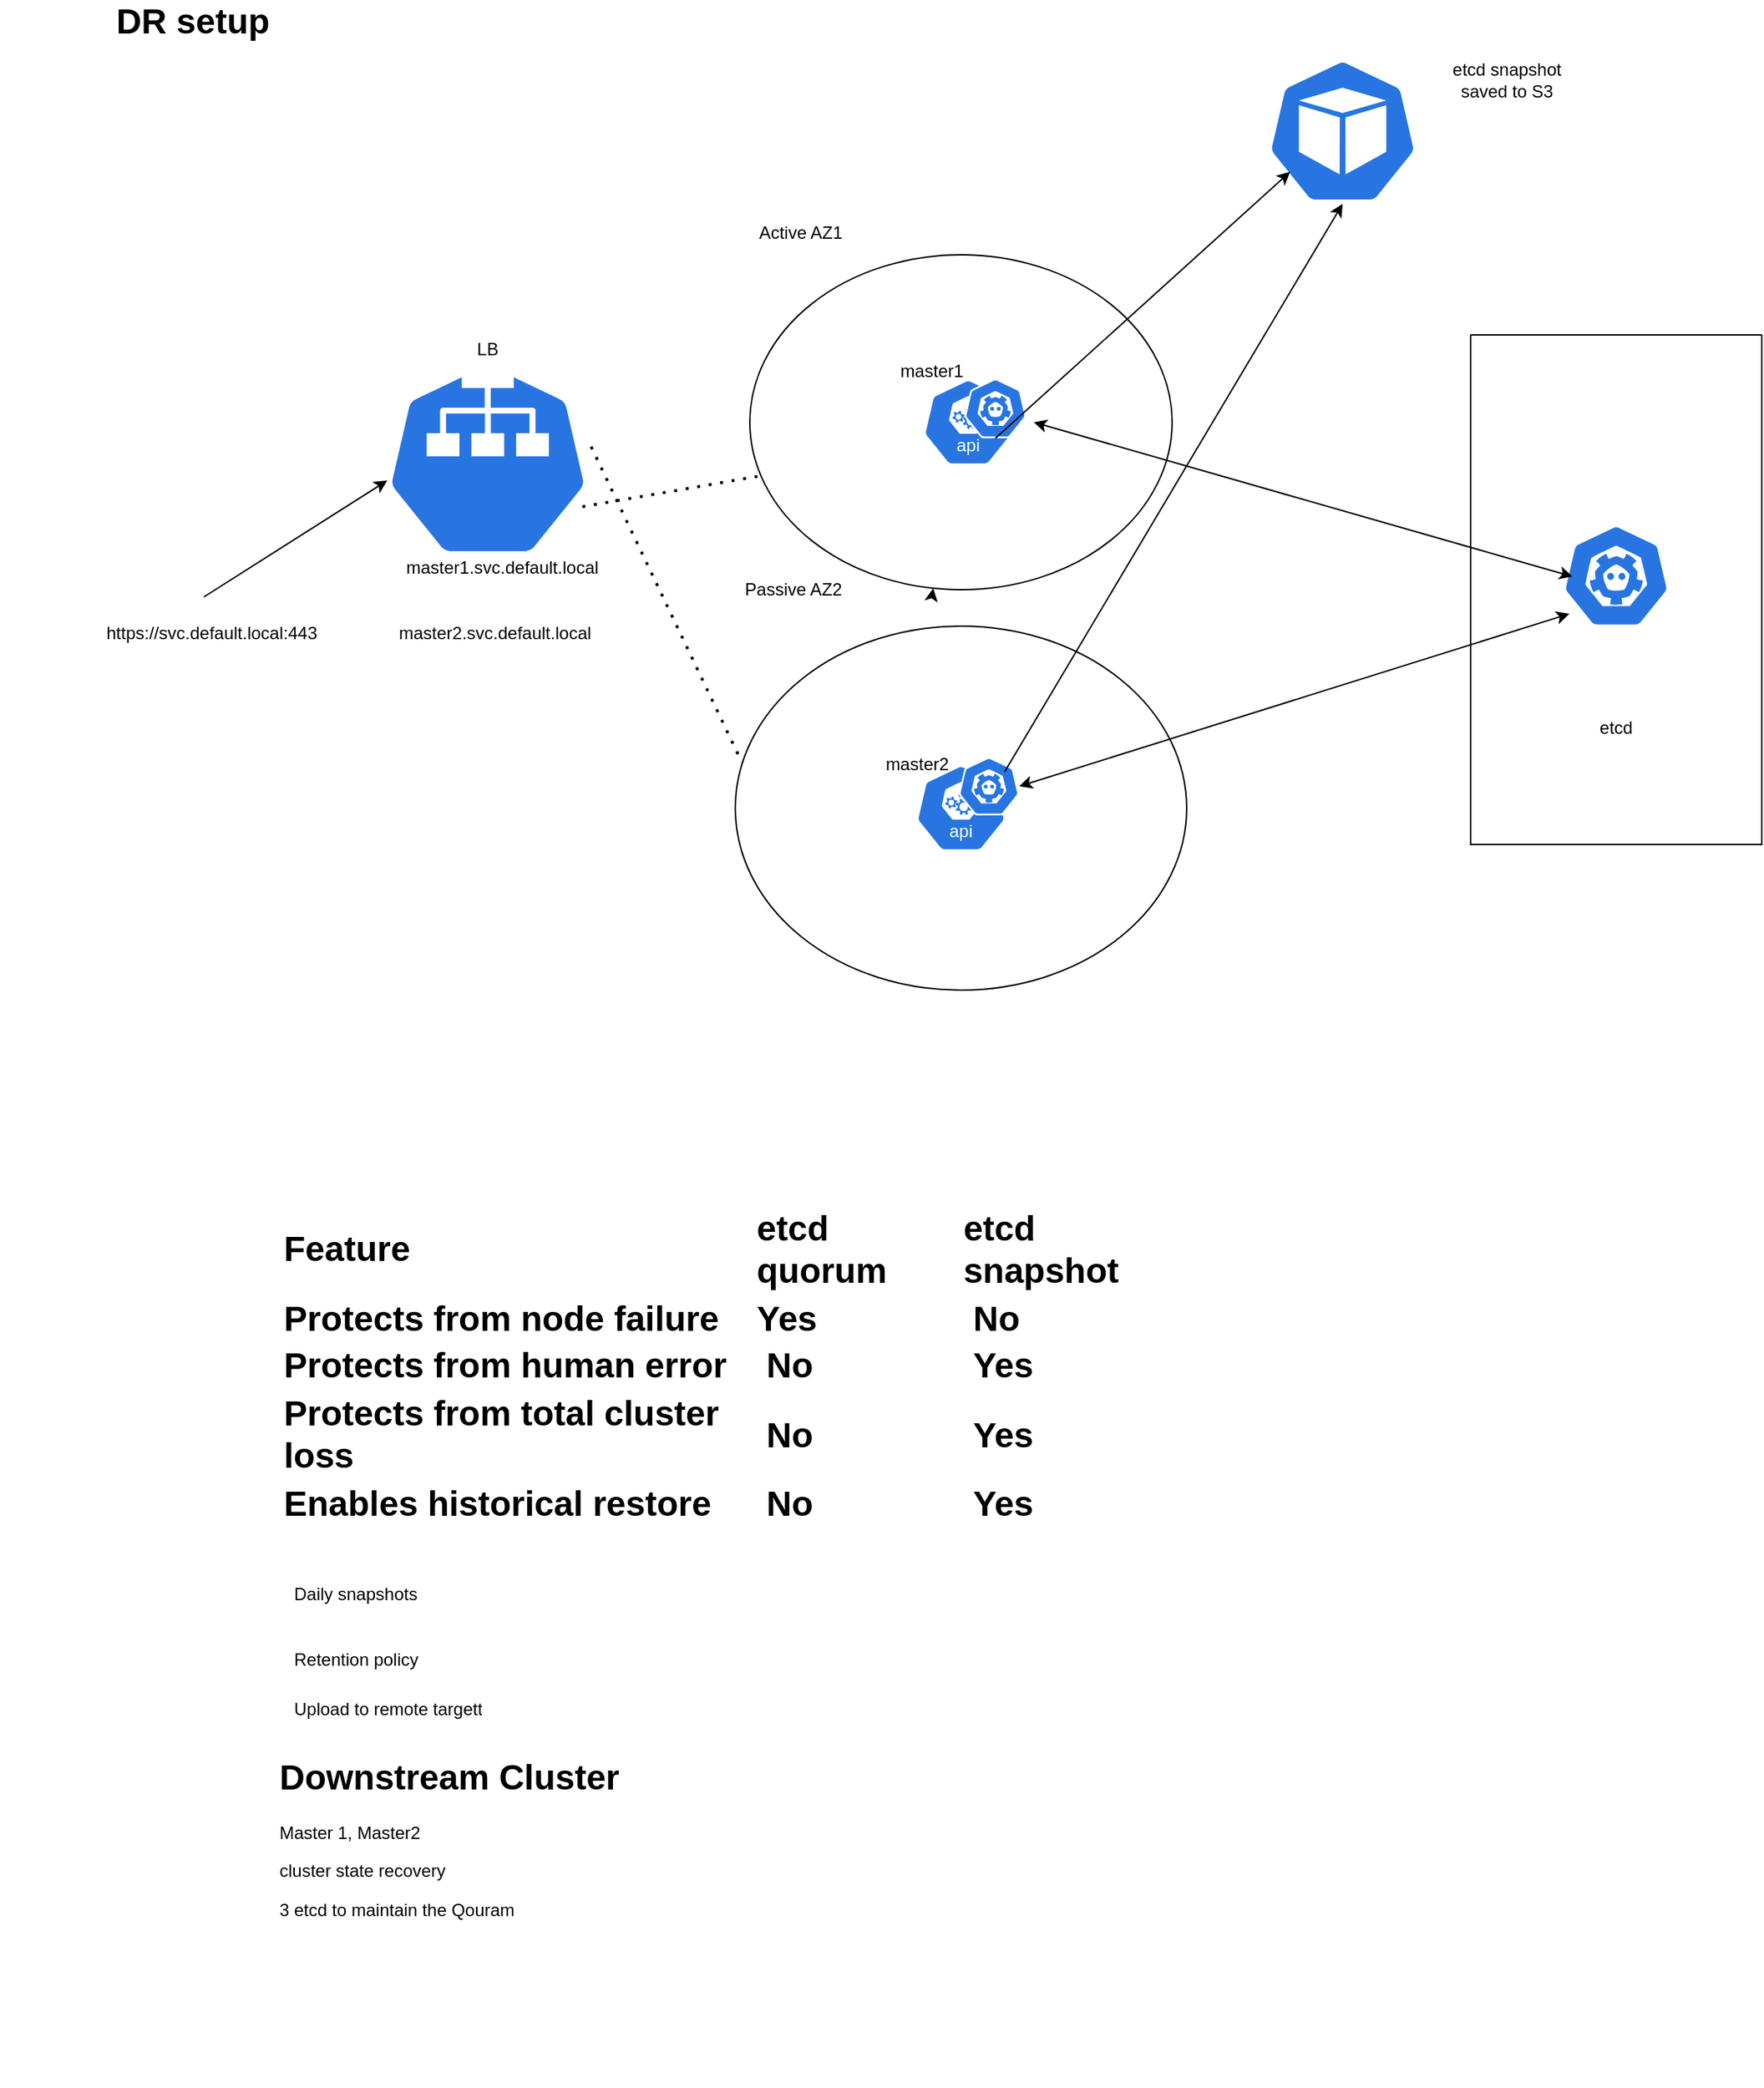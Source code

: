 <mxfile version="26.2.14">
  <diagram name="Page-1" id="NMaMU0YShbcW4j1aVm71">
    <mxGraphModel dx="2095" dy="1811" grid="1" gridSize="10" guides="1" tooltips="1" connect="1" arrows="1" fold="1" page="1" pageScale="1" pageWidth="850" pageHeight="1100" math="0" shadow="0">
      <root>
        <mxCell id="0" />
        <mxCell id="1" parent="0" />
        <mxCell id="zbFU5S9o21hl_2Vw8V04-2" value="" style="ellipse;whiteSpace=wrap;html=1;" vertex="1" parent="1">
          <mxGeometry x="405" y="300" width="310" height="250" as="geometry" />
        </mxCell>
        <mxCell id="zbFU5S9o21hl_2Vw8V04-3" value="" style="shape=mxgraph.kubernetes.icon2;whiteSpace=wrap;html=1;boundedLbl=1;backgroundOutline=1;size=15;aspect=fixed;sketch=0;dashed=0;whitespace=wrap;verticalLabelPosition=bottom;verticalAlign=top;fillColor=#2875E2;strokeColor=#ffffff;points=[[0.005,0.63,0],[0.1,0.2,0],[0.9,0.2,0],[0.5,0,0],[0.995,0.63,0],[0.72,0.99,0],[0.5,1,0],[0.28,0.99,0]];prIcon=svc;" vertex="1" parent="1">
          <mxGeometry x="165" y="60" width="140" height="250" as="geometry" />
        </mxCell>
        <mxCell id="zbFU5S9o21hl_2Vw8V04-4" value="" style="endArrow=classic;html=1;rounded=0;entryX=0.007;entryY=0.56;entryDx=0;entryDy=0;entryPerimeter=0;" edge="1" parent="1" target="zbFU5S9o21hl_2Vw8V04-3">
          <mxGeometry width="50" height="50" relative="1" as="geometry">
            <mxPoint x="40" y="280" as="sourcePoint" />
            <mxPoint x="90" y="230" as="targetPoint" />
          </mxGeometry>
        </mxCell>
        <mxCell id="zbFU5S9o21hl_2Vw8V04-5" value="" style="endArrow=none;dashed=1;html=1;dashPattern=1 3;strokeWidth=2;rounded=0;entryX=0.167;entryY=0.887;entryDx=0;entryDy=0;entryPerimeter=0;" edge="1" parent="1">
          <mxGeometry width="50" height="50" relative="1" as="geometry">
            <mxPoint x="300" y="218" as="sourcePoint" />
            <mxPoint x="461.68" y="190" as="targetPoint" />
          </mxGeometry>
        </mxCell>
        <mxCell id="zbFU5S9o21hl_2Vw8V04-7" value="" style="endArrow=none;dashed=1;html=1;dashPattern=1 3;strokeWidth=2;rounded=0;exitX=1.007;exitY=0.467;exitDx=0;exitDy=0;exitPerimeter=0;entryX=0.013;entryY=0.37;entryDx=0;entryDy=0;entryPerimeter=0;" edge="1" parent="1" source="zbFU5S9o21hl_2Vw8V04-3" target="zbFU5S9o21hl_2Vw8V04-2">
          <mxGeometry width="50" height="50" relative="1" as="geometry">
            <mxPoint x="360" y="340" as="sourcePoint" />
            <mxPoint x="410" y="290" as="targetPoint" />
          </mxGeometry>
        </mxCell>
        <mxCell id="zbFU5S9o21hl_2Vw8V04-8" value="&lt;b&gt;&lt;font style=&quot;font-size: 24px;&quot;&gt;DR setup&lt;/font&gt;&lt;/b&gt;" style="text;html=1;align=center;verticalAlign=middle;whiteSpace=wrap;rounded=0;" vertex="1" parent="1">
          <mxGeometry x="-100" y="-130" width="265" height="30" as="geometry" />
        </mxCell>
        <mxCell id="zbFU5S9o21hl_2Vw8V04-9" value="&lt;h1 style=&quot;margin-top: 0px;&quot;&gt;Downstream Cluster&lt;/h1&gt;&lt;p&gt;Master 1, Master2&lt;/p&gt;&lt;p&gt;cluster state recovery&lt;/p&gt;&lt;p&gt;3 etcd to maintain the Qouram&lt;/p&gt;" style="text;html=1;whiteSpace=wrap;overflow=hidden;rounded=0;" vertex="1" parent="1">
          <mxGeometry x="90" y="1070" width="280" height="230" as="geometry" />
        </mxCell>
        <mxCell id="zbFU5S9o21hl_2Vw8V04-10" value="LB" style="text;html=1;align=center;verticalAlign=middle;whiteSpace=wrap;rounded=0;" vertex="1" parent="1">
          <mxGeometry x="190" y="90" width="90" height="40" as="geometry" />
        </mxCell>
        <mxCell id="zbFU5S9o21hl_2Vw8V04-12" value="Active" style="text;html=1;align=center;verticalAlign=middle;whiteSpace=wrap;rounded=0;" vertex="1" parent="1">
          <mxGeometry x="530" y="60" width="60" height="30" as="geometry" />
        </mxCell>
        <mxCell id="zbFU5S9o21hl_2Vw8V04-13" value="Passive AZ2" style="text;html=1;align=center;verticalAlign=middle;whiteSpace=wrap;rounded=0;" vertex="1" parent="1">
          <mxGeometry x="410" y="260" width="70" height="30" as="geometry" />
        </mxCell>
        <mxCell id="zbFU5S9o21hl_2Vw8V04-1" value="" style="ellipse;whiteSpace=wrap;html=1;" vertex="1" parent="1">
          <mxGeometry x="415" y="45" width="290" height="230" as="geometry" />
        </mxCell>
        <mxCell id="zbFU5S9o21hl_2Vw8V04-16" value="" style="rounded=0;whiteSpace=wrap;html=1;aspect=fixed;sketch=0;dashed=0;whitespace=wrap;verticalLabelPosition=bottom;verticalAlign=top;fillColor=#2875E2;strokeColor=#ffffff;points=[[0.005,0.63,0],[0.1,0.2,0],[0.9,0.2,0],[0.5,0,0],[0.995,0.63,0],[0.72,0.99,0],[0.5,1,0],[0.28,0.99,0]];shape=mxgraph.kubernetes.icon2;kubernetesLabel=1;prIcon=api;" vertex="1" parent="1">
          <mxGeometry x="525" y="130" width="80" height="60" as="geometry" />
        </mxCell>
        <mxCell id="zbFU5S9o21hl_2Vw8V04-28" value="master1" style="text;html=1;align=center;verticalAlign=middle;whiteSpace=wrap;rounded=0;" vertex="1" parent="1">
          <mxGeometry x="510" y="110" width="60" height="30" as="geometry" />
        </mxCell>
        <mxCell id="zbFU5S9o21hl_2Vw8V04-29" value="master2" style="text;html=1;align=center;verticalAlign=middle;whiteSpace=wrap;rounded=0;" vertex="1" parent="1">
          <mxGeometry x="500" y="380" width="60" height="30" as="geometry" />
        </mxCell>
        <mxCell id="zbFU5S9o21hl_2Vw8V04-32" value="https://svc.default.local:443" style="text;html=1;align=center;verticalAlign=middle;resizable=0;points=[];autosize=1;strokeColor=none;fillColor=none;" vertex="1" parent="1">
          <mxGeometry x="-40" y="290" width="170" height="30" as="geometry" />
        </mxCell>
        <mxCell id="zbFU5S9o21hl_2Vw8V04-33" value="Active AZ1" style="text;html=1;align=center;verticalAlign=middle;whiteSpace=wrap;rounded=0;" vertex="1" parent="1">
          <mxGeometry x="420" y="15" width="60" height="30" as="geometry" />
        </mxCell>
        <mxCell id="zbFU5S9o21hl_2Vw8V04-35" value="&lt;span style=&quot;text-wrap-mode: nowrap;&quot;&gt;master1.svc.default.local&lt;/span&gt;" style="text;html=1;align=center;verticalAlign=middle;whiteSpace=wrap;rounded=0;" vertex="1" parent="1">
          <mxGeometry x="220" y="260" width="50" as="geometry" />
        </mxCell>
        <mxCell id="zbFU5S9o21hl_2Vw8V04-36" value="&lt;span style=&quot;text-wrap-mode: nowrap;&quot;&gt;master2.svc.default.local&lt;/span&gt;" style="text;html=1;align=center;verticalAlign=middle;whiteSpace=wrap;rounded=0;" vertex="1" parent="1">
          <mxGeometry x="200" y="290" width="80" height="30" as="geometry" />
        </mxCell>
        <mxCell id="zbFU5S9o21hl_2Vw8V04-39" value="" style="swimlane;startSize=0;" vertex="1" parent="1">
          <mxGeometry x="910" y="100" width="200" height="350" as="geometry" />
        </mxCell>
        <mxCell id="zbFU5S9o21hl_2Vw8V04-43" value="etcd" style="text;html=1;align=center;verticalAlign=middle;whiteSpace=wrap;rounded=0;" vertex="1" parent="zbFU5S9o21hl_2Vw8V04-39">
          <mxGeometry x="70" y="255" width="60" height="30" as="geometry" />
        </mxCell>
        <mxCell id="zbFU5S9o21hl_2Vw8V04-51" value="" style="aspect=fixed;sketch=0;html=1;dashed=0;whitespace=wrap;verticalLabelPosition=bottom;verticalAlign=top;fillColor=#2875E2;strokeColor=#ffffff;points=[[0.005,0.63,0],[0.1,0.2,0],[0.9,0.2,0],[0.5,0,0],[0.995,0.63,0],[0.72,0.99,0],[0.5,1,0],[0.28,0.99,0]];shape=mxgraph.kubernetes.icon2;prIcon=etcd" vertex="1" parent="zbFU5S9o21hl_2Vw8V04-39">
          <mxGeometry x="63.02" y="130" width="73.96" height="71" as="geometry" />
        </mxCell>
        <mxCell id="zbFU5S9o21hl_2Vw8V04-54" value="" style="rounded=0;whiteSpace=wrap;html=1;aspect=fixed;sketch=0;dashed=0;whitespace=wrap;verticalLabelPosition=bottom;verticalAlign=top;fillColor=#2875E2;strokeColor=#ffffff;points=[[0.005,0.63,0],[0.1,0.2,0],[0.9,0.2,0],[0.5,0,0],[0.995,0.63,0],[0.72,0.99,0],[0.5,1,0],[0.28,0.99,0]];shape=mxgraph.kubernetes.icon2;kubernetesLabel=1;prIcon=api;" vertex="1" parent="1">
          <mxGeometry x="520" y="395" width="80" height="60" as="geometry" />
        </mxCell>
        <mxCell id="zbFU5S9o21hl_2Vw8V04-57" value="" style="aspect=fixed;sketch=0;html=1;dashed=0;whitespace=wrap;verticalLabelPosition=bottom;verticalAlign=top;fillColor=#2875E2;strokeColor=#ffffff;points=[[0.005,0.63,0],[0.1,0.2,0],[0.9,0.2,0],[0.5,0,0],[0.995,0.63,0],[0.72,0.99,0],[0.5,1,0],[0.28,0.99,0]];shape=mxgraph.kubernetes.icon2;prIcon=etcd" vertex="1" parent="1">
          <mxGeometry x="562.29" y="130" width="42.71" height="41" as="geometry" />
        </mxCell>
        <mxCell id="zbFU5S9o21hl_2Vw8V04-58" value="" style="aspect=fixed;sketch=0;html=1;dashed=0;whitespace=wrap;verticalLabelPosition=bottom;verticalAlign=top;fillColor=#2875E2;strokeColor=#ffffff;points=[[0.005,0.63,0],[0.1,0.2,0],[0.9,0.2,0],[0.5,0,0],[0.995,0.63,0],[0.72,0.99,0],[0.5,1,0],[0.28,0.99,0]];shape=mxgraph.kubernetes.icon2;prIcon=etcd" vertex="1" parent="1">
          <mxGeometry x="558.33" y="390" width="41.67" height="40" as="geometry" />
        </mxCell>
        <mxCell id="zbFU5S9o21hl_2Vw8V04-59" value="" style="aspect=fixed;sketch=0;html=1;dashed=0;whitespace=wrap;verticalLabelPosition=bottom;verticalAlign=top;fillColor=#2875E2;strokeColor=#ffffff;points=[[0.005,0.63,0],[0.1,0.2,0],[0.9,0.2,0],[0.5,0,0],[0.995,0.63,0],[0.72,0.99,0],[0.5,1,0],[0.28,0.99,0]];shape=mxgraph.kubernetes.icon2;prIcon=pod" vertex="1" parent="1">
          <mxGeometry x="770" y="-90" width="104.17" height="100" as="geometry" />
        </mxCell>
        <mxCell id="zbFU5S9o21hl_2Vw8V04-60" value="" style="endArrow=classic;html=1;rounded=0;entryX=0.154;entryY=0.78;entryDx=0;entryDy=0;entryPerimeter=0;exitX=0.5;exitY=1;exitDx=0;exitDy=0;exitPerimeter=0;" edge="1" parent="1" source="zbFU5S9o21hl_2Vw8V04-57" target="zbFU5S9o21hl_2Vw8V04-59">
          <mxGeometry width="50" height="50" relative="1" as="geometry">
            <mxPoint x="540" y="280" as="sourcePoint" />
            <mxPoint x="590" y="230" as="targetPoint" />
          </mxGeometry>
        </mxCell>
        <mxCell id="zbFU5S9o21hl_2Vw8V04-61" value="" style="endArrow=classic;html=1;rounded=0;" edge="1" parent="1" target="zbFU5S9o21hl_2Vw8V04-1">
          <mxGeometry width="50" height="50" relative="1" as="geometry">
            <mxPoint x="540" y="280" as="sourcePoint" />
            <mxPoint x="590" y="230" as="targetPoint" />
          </mxGeometry>
        </mxCell>
        <mxCell id="zbFU5S9o21hl_2Vw8V04-62" value="" style="endArrow=classic;html=1;rounded=0;entryX=0.5;entryY=1;entryDx=0;entryDy=0;entryPerimeter=0;" edge="1" parent="1" target="zbFU5S9o21hl_2Vw8V04-59">
          <mxGeometry width="50" height="50" relative="1" as="geometry">
            <mxPoint x="590" y="400" as="sourcePoint" />
            <mxPoint x="640" y="350" as="targetPoint" />
          </mxGeometry>
        </mxCell>
        <mxCell id="zbFU5S9o21hl_2Vw8V04-63" value="etcd snapshot saved to S3" style="text;html=1;align=center;verticalAlign=middle;whiteSpace=wrap;rounded=0;" vertex="1" parent="1">
          <mxGeometry x="880" y="-90" width="110" height="30" as="geometry" />
        </mxCell>
        <mxCell id="zbFU5S9o21hl_2Vw8V04-64" value="&lt;h1 style=&quot;margin-top: 0px;&quot;&gt;&lt;span style=&quot;background-color: transparent; color: light-dark(rgb(0, 0, 0), rgb(255, 255, 255)); font-size: 12px; font-weight: normal;&quot;&gt;Daily snapshots&lt;/span&gt;&lt;/h1&gt;&lt;h1 style=&quot;margin-top: 0px;&quot;&gt;&lt;span style=&quot;background-color: transparent; color: light-dark(rgb(0, 0, 0), rgb(255, 255, 255)); font-size: 12px; font-weight: normal;&quot;&gt;Retention policy&amp;nbsp;&lt;/span&gt;&lt;/h1&gt;&lt;p&gt;&lt;span style=&quot;background-color: transparent; color: light-dark(rgb(0, 0, 0), rgb(255, 255, 255));&quot;&gt;Upload to remote targett&lt;/span&gt;&lt;/p&gt;" style="text;html=1;whiteSpace=wrap;overflow=hidden;rounded=0;" vertex="1" parent="1">
          <mxGeometry x="100" y="940" width="190" height="140" as="geometry" />
        </mxCell>
        <mxCell id="zbFU5S9o21hl_2Vw8V04-66" value="" style="endArrow=classic;startArrow=classic;html=1;rounded=0;" edge="1" parent="1">
          <mxGeometry width="50" height="50" relative="1" as="geometry">
            <mxPoint x="610" y="160" as="sourcePoint" />
            <mxPoint x="980" y="266" as="targetPoint" />
          </mxGeometry>
        </mxCell>
        <mxCell id="zbFU5S9o21hl_2Vw8V04-67" value="" style="endArrow=classic;startArrow=classic;html=1;rounded=0;entryX=0.065;entryY=0.867;entryDx=0;entryDy=0;entryPerimeter=0;" edge="1" parent="1" target="zbFU5S9o21hl_2Vw8V04-51">
          <mxGeometry width="50" height="50" relative="1" as="geometry">
            <mxPoint x="600" y="410" as="sourcePoint" />
            <mxPoint x="590" y="210" as="targetPoint" />
          </mxGeometry>
        </mxCell>
        <mxCell id="zbFU5S9o21hl_2Vw8V04-68" value="&lt;h1 style=&quot;margin-top: 0px;&quot;&gt;&lt;table data-end=&quot;2011&quot; data-start=&quot;1564&quot; class=&quot;min-w-full&quot;&gt;&lt;thead data-end=&quot;1637&quot; data-start=&quot;1564&quot;&gt;&lt;tr data-end=&quot;1637&quot; data-start=&quot;1564&quot;&gt;&lt;th data-end=&quot;1586&quot; data-start=&quot;1564&quot;&gt;Feature&lt;/th&gt;&lt;th data-end=&quot;1611&quot; data-start=&quot;1586&quot;&gt;etcd quorum&lt;/th&gt;&lt;th data-end=&quot;1637&quot; data-start=&quot;1611&quot;&gt;etcd snapshot&lt;/th&gt;&lt;/tr&gt;&lt;/thead&gt;&lt;tbody data-end=&quot;2011&quot; data-start=&quot;1712&quot;&gt;&lt;tr data-end=&quot;1786&quot; data-start=&quot;1712&quot;&gt;&lt;td data-end=&quot;1741&quot; data-start=&quot;1712&quot; class=&quot;max-w-[calc(var(--thread-content-max-width)*2/3)]&quot;&gt;Protects from node failure&lt;/td&gt;&lt;td data-end=&quot;1761&quot; data-start=&quot;1741&quot; class=&quot;max-w-[calc(var(--thread-content-max-width)*2/3)]&quot;&gt;Yes&lt;/td&gt;&lt;td data-end=&quot;1786&quot; data-start=&quot;1761&quot; class=&quot;max-w-[calc(var(--thread-content-max-width)*2/3)]&quot;&gt;&amp;nbsp;No&lt;/td&gt;&lt;/tr&gt;&lt;tr data-end=&quot;1861&quot; data-start=&quot;1787&quot;&gt;&lt;td data-end=&quot;1816&quot; data-start=&quot;1787&quot; class=&quot;max-w-[calc(var(--thread-content-max-width)*2/3)]&quot;&gt;Protects from human error&lt;/td&gt;&lt;td data-end=&quot;1836&quot; data-start=&quot;1816&quot; class=&quot;max-w-[calc(var(--thread-content-max-width)*2/3)]&quot;&gt;&amp;nbsp;No&lt;/td&gt;&lt;td data-end=&quot;1861&quot; data-start=&quot;1836&quot; class=&quot;max-w-[calc(var(--thread-content-max-width)*2/3)]&quot;&gt;&amp;nbsp;Yes&lt;/td&gt;&lt;/tr&gt;&lt;tr data-end=&quot;1936&quot; data-start=&quot;1862&quot;&gt;&lt;td data-end=&quot;1897&quot; data-start=&quot;1862&quot; class=&quot;max-w-[calc(var(--thread-content-max-width)*2/3)]&quot;&gt;Protects from total cluster loss&lt;/td&gt;&lt;td data-end=&quot;1911&quot; data-start=&quot;1897&quot; class=&quot;max-w-[calc(var(--thread-content-max-width)*2/3)]&quot;&gt;&amp;nbsp;No&lt;/td&gt;&lt;td data-end=&quot;1936&quot; data-start=&quot;1911&quot; class=&quot;max-w-[calc(var(--thread-content-max-width)*2/3)]&quot;&gt;&amp;nbsp;Yes&lt;/td&gt;&lt;/tr&gt;&lt;tr data-end=&quot;2011&quot; data-start=&quot;1937&quot;&gt;&lt;td data-end=&quot;1966&quot; data-start=&quot;1937&quot; class=&quot;max-w-[calc(var(--thread-content-max-width)*2/3)]&quot;&gt;Enables historical restore&lt;/td&gt;&lt;td data-end=&quot;1986&quot; data-start=&quot;1966&quot; class=&quot;max-w-[calc(var(--thread-content-max-width)*2/3)]&quot;&gt;&amp;nbsp;No&lt;/td&gt;&lt;td data-end=&quot;2011&quot; data-start=&quot;1986&quot; class=&quot;max-w-[calc(var(--thread-content-max-width)*2/3)]&quot;&gt;&amp;nbsp;Yes&lt;/td&gt;&lt;/tr&gt;&lt;/tbody&gt;&lt;/table&gt;&lt;/h1&gt;" style="text;html=1;whiteSpace=wrap;overflow=hidden;rounded=0;" vertex="1" parent="1">
          <mxGeometry x="90" y="690" width="630" height="320" as="geometry" />
        </mxCell>
      </root>
    </mxGraphModel>
  </diagram>
</mxfile>
